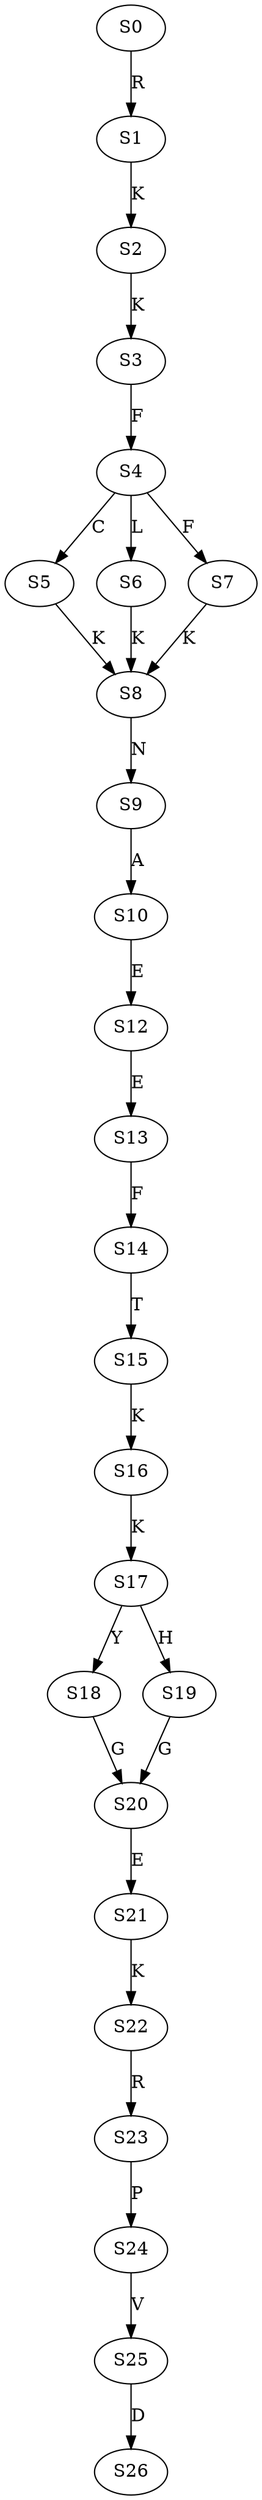 strict digraph  {
	S0 -> S1 [ label = R ];
	S1 -> S2 [ label = K ];
	S2 -> S3 [ label = K ];
	S3 -> S4 [ label = F ];
	S4 -> S5 [ label = C ];
	S4 -> S6 [ label = L ];
	S4 -> S7 [ label = F ];
	S5 -> S8 [ label = K ];
	S6 -> S8 [ label = K ];
	S7 -> S8 [ label = K ];
	S8 -> S9 [ label = N ];
	S9 -> S10 [ label = A ];
	S10 -> S12 [ label = E ];
	S12 -> S13 [ label = E ];
	S13 -> S14 [ label = F ];
	S14 -> S15 [ label = T ];
	S15 -> S16 [ label = K ];
	S16 -> S17 [ label = K ];
	S17 -> S18 [ label = Y ];
	S17 -> S19 [ label = H ];
	S18 -> S20 [ label = G ];
	S19 -> S20 [ label = G ];
	S20 -> S21 [ label = E ];
	S21 -> S22 [ label = K ];
	S22 -> S23 [ label = R ];
	S23 -> S24 [ label = P ];
	S24 -> S25 [ label = V ];
	S25 -> S26 [ label = D ];
}
